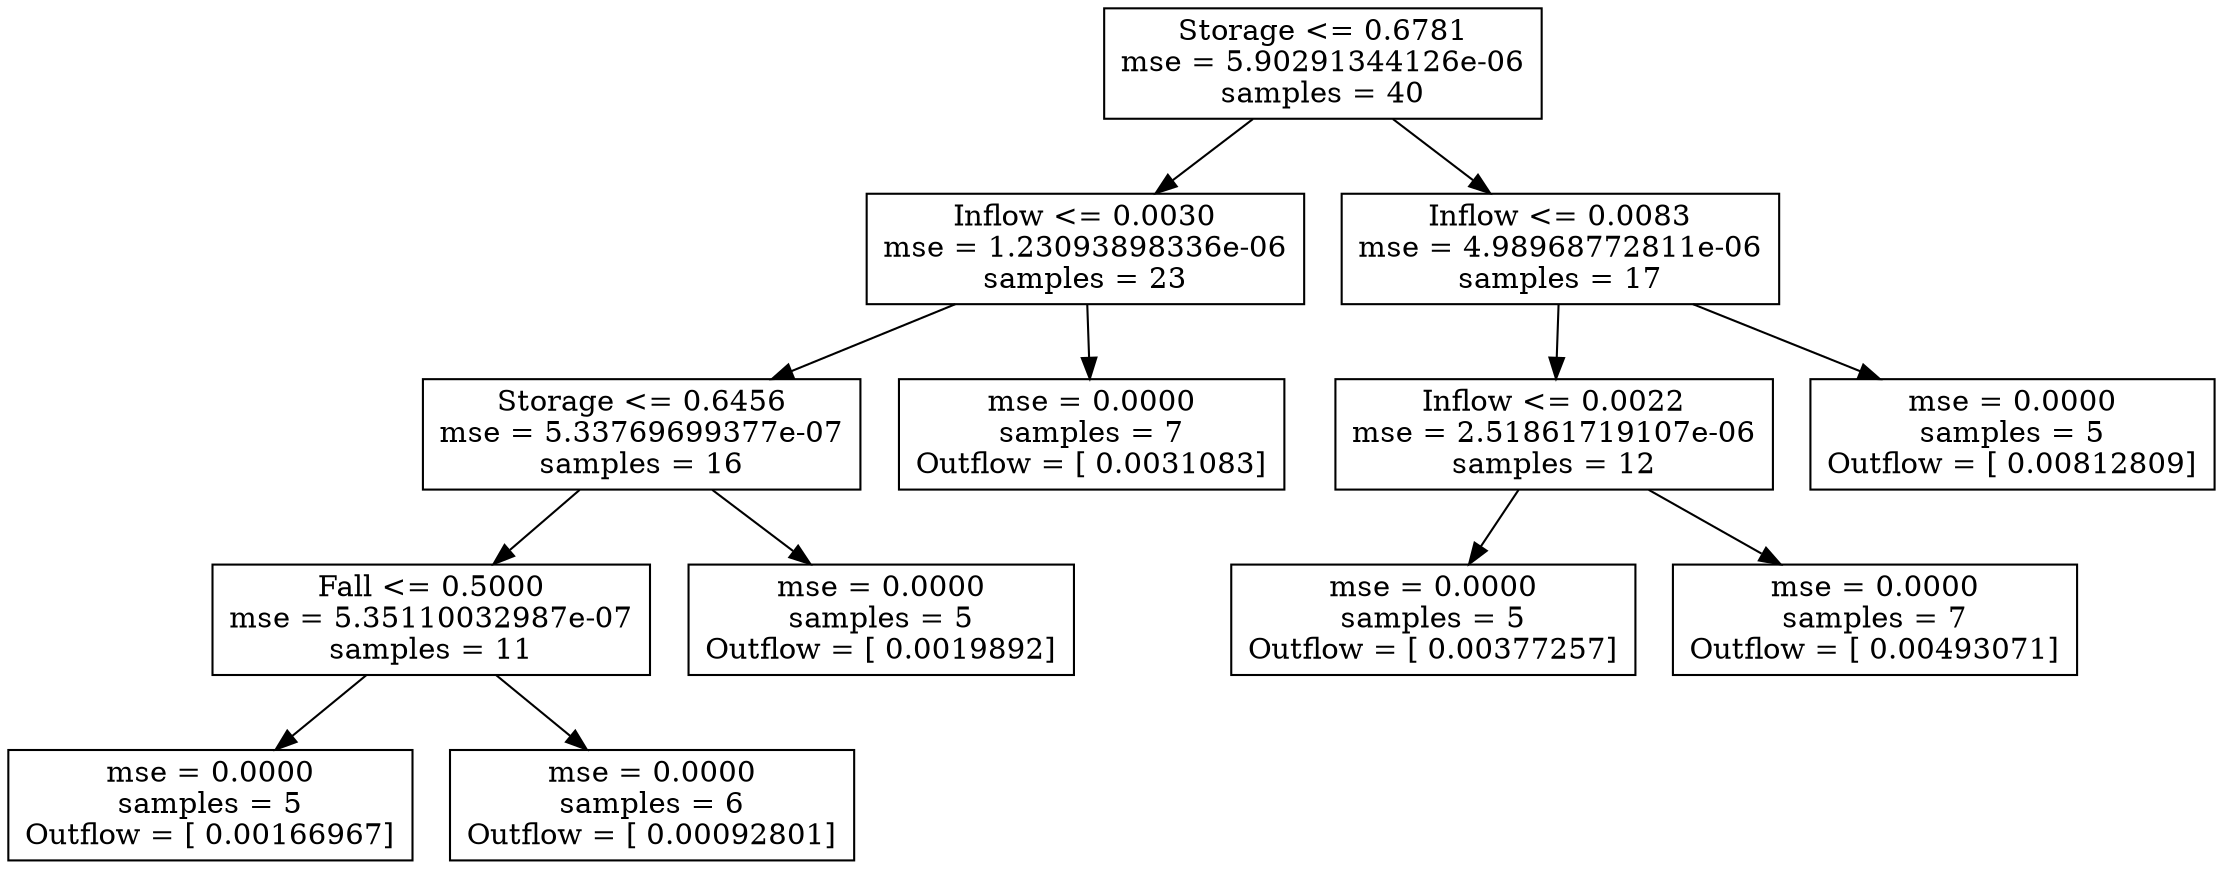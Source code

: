digraph Tree {
0 [label="Storage <= 0.6781\nmse = 5.90291344126e-06\nsamples = 40", shape="box"] ;
1 [label="Inflow <= 0.0030\nmse = 1.23093898336e-06\nsamples = 23", shape="box"] ;
0 -> 1 ;
2 [label="Storage <= 0.6456\nmse = 5.33769699377e-07\nsamples = 16", shape="box"] ;
1 -> 2 ;
3 [label="Fall <= 0.5000\nmse = 5.35110032987e-07\nsamples = 11", shape="box"] ;
2 -> 3 ;
4 [label="mse = 0.0000\nsamples = 5\nOutflow = [ 0.00166967]", shape="box"] ;
3 -> 4 ;
5 [label="mse = 0.0000\nsamples = 6\nOutflow = [ 0.00092801]", shape="box"] ;
3 -> 5 ;
6 [label="mse = 0.0000\nsamples = 5\nOutflow = [ 0.0019892]", shape="box"] ;
2 -> 6 ;
7 [label="mse = 0.0000\nsamples = 7\nOutflow = [ 0.0031083]", shape="box"] ;
1 -> 7 ;
8 [label="Inflow <= 0.0083\nmse = 4.98968772811e-06\nsamples = 17", shape="box"] ;
0 -> 8 ;
9 [label="Inflow <= 0.0022\nmse = 2.51861719107e-06\nsamples = 12", shape="box"] ;
8 -> 9 ;
10 [label="mse = 0.0000\nsamples = 5\nOutflow = [ 0.00377257]", shape="box"] ;
9 -> 10 ;
11 [label="mse = 0.0000\nsamples = 7\nOutflow = [ 0.00493071]", shape="box"] ;
9 -> 11 ;
12 [label="mse = 0.0000\nsamples = 5\nOutflow = [ 0.00812809]", shape="box"] ;
8 -> 12 ;
}
